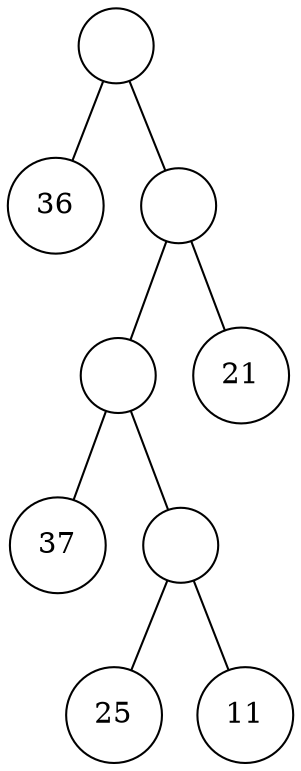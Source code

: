 graph g {
graph[ordering="out"];
1[label="", shape=circle, width=0.5];
1--2;
1--3;
2[label="36",shape=circle, width=0.5];
3[label="", shape=circle, width=0.5];
3--6;
3--7;
6[label="", shape=circle, width=0.5];
6--12;
6--13;
12[label="37",shape=circle, width=0.5];
13[label="", shape=circle, width=0.5];
13--26;
13--27;
26[label="25",shape=circle, width=0.5];
27[label="11",shape=circle, width=0.5];
7[label="21",shape=circle, width=0.5];
}
